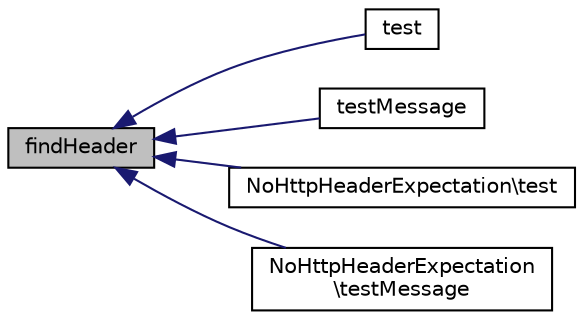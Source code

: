 digraph "findHeader"
{
  edge [fontname="Helvetica",fontsize="10",labelfontname="Helvetica",labelfontsize="10"];
  node [fontname="Helvetica",fontsize="10",shape=record];
  rankdir="LR";
  Node1 [label="findHeader",height=0.2,width=0.4,color="black", fillcolor="grey75", style="filled" fontcolor="black"];
  Node1 -> Node2 [dir="back",color="midnightblue",fontsize="10",style="solid",fontname="Helvetica"];
  Node2 [label="test",height=0.2,width=0.4,color="black", fillcolor="white", style="filled",URL="$class_http_header_expectation.html#ae44e91fd7374c9eba4aa26c28454e4c8"];
  Node1 -> Node3 [dir="back",color="midnightblue",fontsize="10",style="solid",fontname="Helvetica"];
  Node3 [label="testMessage",height=0.2,width=0.4,color="black", fillcolor="white", style="filled",URL="$class_http_header_expectation.html#a4261cc878f60ae0a7a6058111d3fb767"];
  Node1 -> Node4 [dir="back",color="midnightblue",fontsize="10",style="solid",fontname="Helvetica"];
  Node4 [label="NoHttpHeaderExpectation\\test",height=0.2,width=0.4,color="black", fillcolor="white", style="filled",URL="$class_no_http_header_expectation.html#ae44e91fd7374c9eba4aa26c28454e4c8"];
  Node1 -> Node5 [dir="back",color="midnightblue",fontsize="10",style="solid",fontname="Helvetica"];
  Node5 [label="NoHttpHeaderExpectation\l\\testMessage",height=0.2,width=0.4,color="black", fillcolor="white", style="filled",URL="$class_no_http_header_expectation.html#a4261cc878f60ae0a7a6058111d3fb767"];
}
